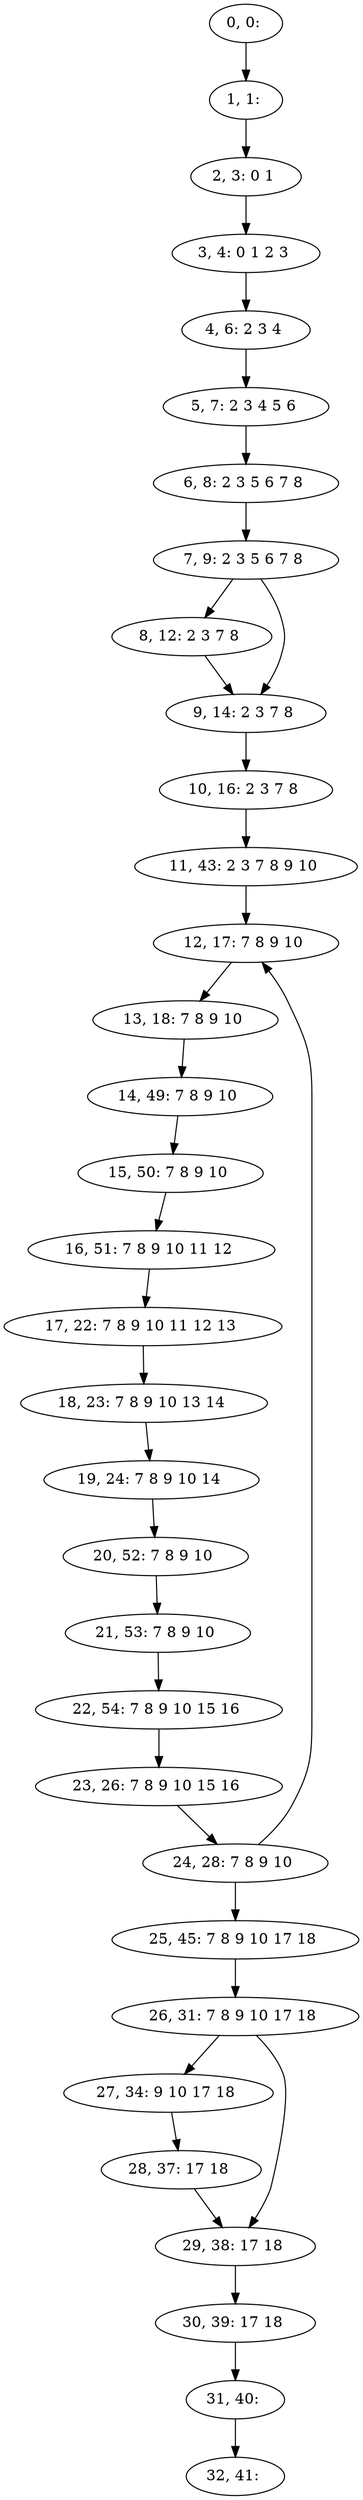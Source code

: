 digraph G {
0[label="0, 0: "];
1[label="1, 1: "];
2[label="2, 3: 0 1 "];
3[label="3, 4: 0 1 2 3 "];
4[label="4, 6: 2 3 4 "];
5[label="5, 7: 2 3 4 5 6 "];
6[label="6, 8: 2 3 5 6 7 8 "];
7[label="7, 9: 2 3 5 6 7 8 "];
8[label="8, 12: 2 3 7 8 "];
9[label="9, 14: 2 3 7 8 "];
10[label="10, 16: 2 3 7 8 "];
11[label="11, 43: 2 3 7 8 9 10 "];
12[label="12, 17: 7 8 9 10 "];
13[label="13, 18: 7 8 9 10 "];
14[label="14, 49: 7 8 9 10 "];
15[label="15, 50: 7 8 9 10 "];
16[label="16, 51: 7 8 9 10 11 12 "];
17[label="17, 22: 7 8 9 10 11 12 13 "];
18[label="18, 23: 7 8 9 10 13 14 "];
19[label="19, 24: 7 8 9 10 14 "];
20[label="20, 52: 7 8 9 10 "];
21[label="21, 53: 7 8 9 10 "];
22[label="22, 54: 7 8 9 10 15 16 "];
23[label="23, 26: 7 8 9 10 15 16 "];
24[label="24, 28: 7 8 9 10 "];
25[label="25, 45: 7 8 9 10 17 18 "];
26[label="26, 31: 7 8 9 10 17 18 "];
27[label="27, 34: 9 10 17 18 "];
28[label="28, 37: 17 18 "];
29[label="29, 38: 17 18 "];
30[label="30, 39: 17 18 "];
31[label="31, 40: "];
32[label="32, 41: "];
0->1 ;
1->2 ;
2->3 ;
3->4 ;
4->5 ;
5->6 ;
6->7 ;
7->8 ;
7->9 ;
8->9 ;
9->10 ;
10->11 ;
11->12 ;
12->13 ;
13->14 ;
14->15 ;
15->16 ;
16->17 ;
17->18 ;
18->19 ;
19->20 ;
20->21 ;
21->22 ;
22->23 ;
23->24 ;
24->25 ;
24->12 ;
25->26 ;
26->27 ;
26->29 ;
27->28 ;
28->29 ;
29->30 ;
30->31 ;
31->32 ;
}
